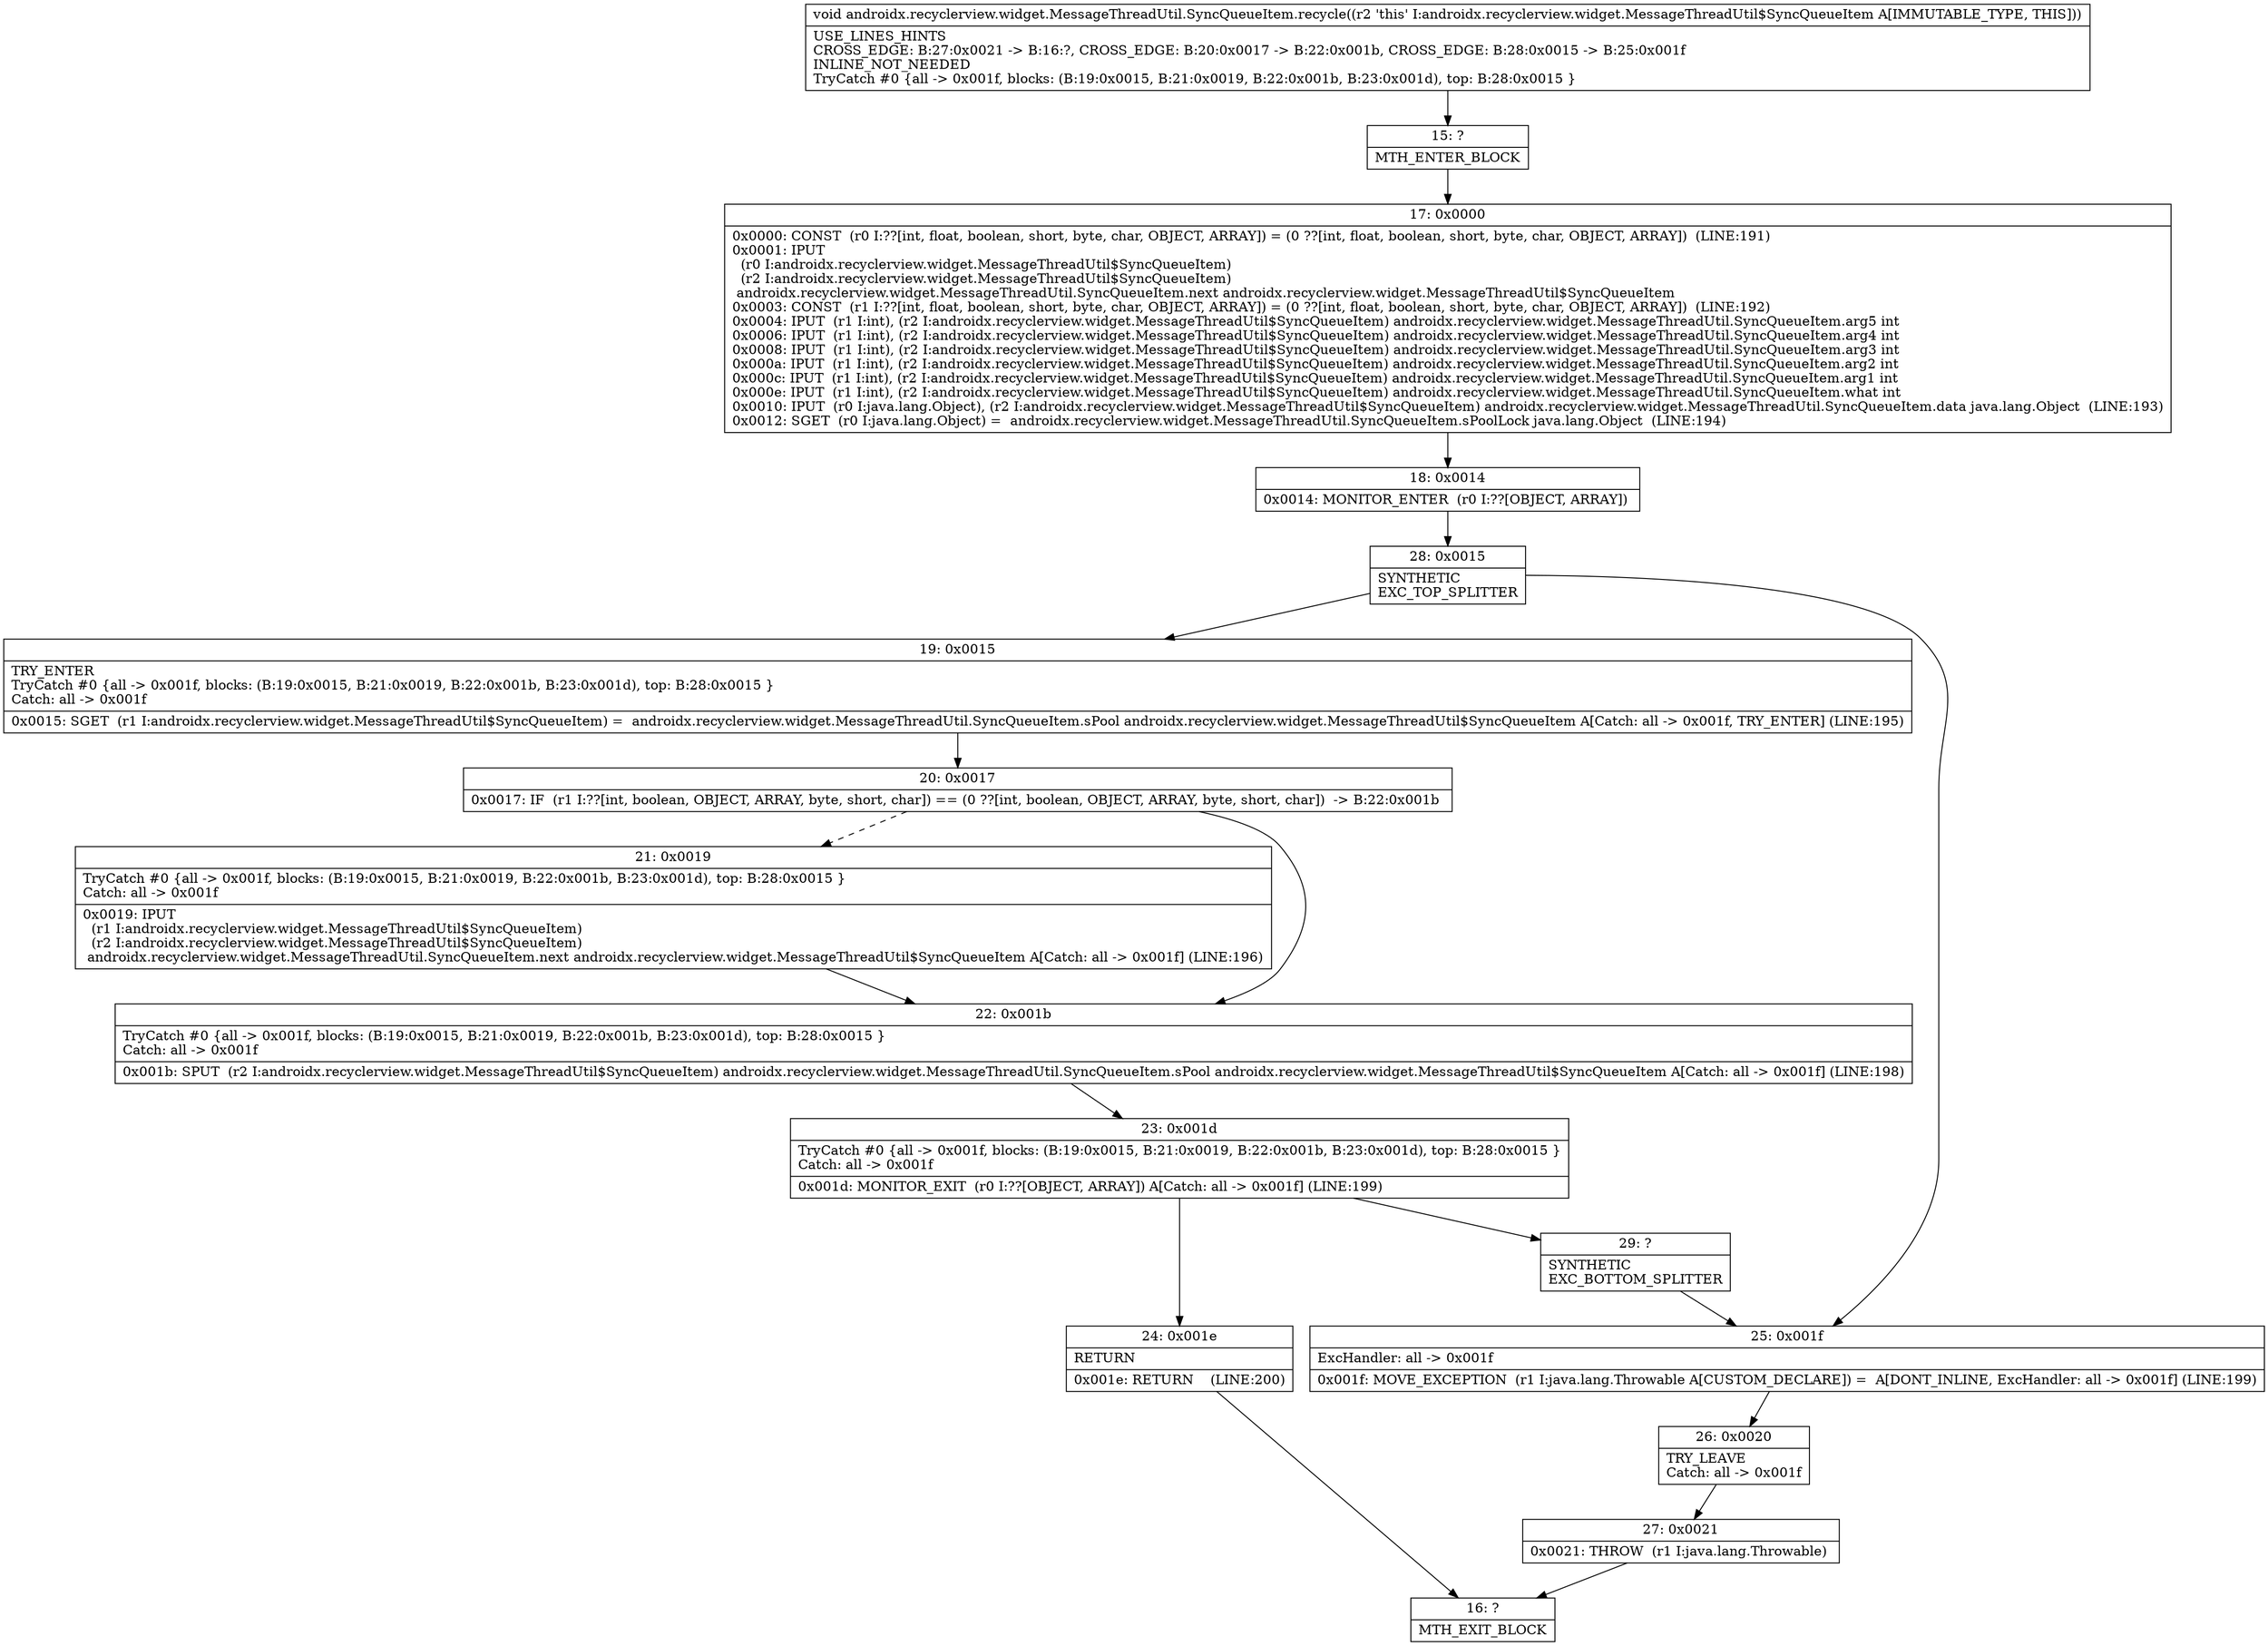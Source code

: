 digraph "CFG forandroidx.recyclerview.widget.MessageThreadUtil.SyncQueueItem.recycle()V" {
Node_15 [shape=record,label="{15\:\ ?|MTH_ENTER_BLOCK\l}"];
Node_17 [shape=record,label="{17\:\ 0x0000|0x0000: CONST  (r0 I:??[int, float, boolean, short, byte, char, OBJECT, ARRAY]) = (0 ??[int, float, boolean, short, byte, char, OBJECT, ARRAY])  (LINE:191)\l0x0001: IPUT  \l  (r0 I:androidx.recyclerview.widget.MessageThreadUtil$SyncQueueItem)\l  (r2 I:androidx.recyclerview.widget.MessageThreadUtil$SyncQueueItem)\l androidx.recyclerview.widget.MessageThreadUtil.SyncQueueItem.next androidx.recyclerview.widget.MessageThreadUtil$SyncQueueItem \l0x0003: CONST  (r1 I:??[int, float, boolean, short, byte, char, OBJECT, ARRAY]) = (0 ??[int, float, boolean, short, byte, char, OBJECT, ARRAY])  (LINE:192)\l0x0004: IPUT  (r1 I:int), (r2 I:androidx.recyclerview.widget.MessageThreadUtil$SyncQueueItem) androidx.recyclerview.widget.MessageThreadUtil.SyncQueueItem.arg5 int \l0x0006: IPUT  (r1 I:int), (r2 I:androidx.recyclerview.widget.MessageThreadUtil$SyncQueueItem) androidx.recyclerview.widget.MessageThreadUtil.SyncQueueItem.arg4 int \l0x0008: IPUT  (r1 I:int), (r2 I:androidx.recyclerview.widget.MessageThreadUtil$SyncQueueItem) androidx.recyclerview.widget.MessageThreadUtil.SyncQueueItem.arg3 int \l0x000a: IPUT  (r1 I:int), (r2 I:androidx.recyclerview.widget.MessageThreadUtil$SyncQueueItem) androidx.recyclerview.widget.MessageThreadUtil.SyncQueueItem.arg2 int \l0x000c: IPUT  (r1 I:int), (r2 I:androidx.recyclerview.widget.MessageThreadUtil$SyncQueueItem) androidx.recyclerview.widget.MessageThreadUtil.SyncQueueItem.arg1 int \l0x000e: IPUT  (r1 I:int), (r2 I:androidx.recyclerview.widget.MessageThreadUtil$SyncQueueItem) androidx.recyclerview.widget.MessageThreadUtil.SyncQueueItem.what int \l0x0010: IPUT  (r0 I:java.lang.Object), (r2 I:androidx.recyclerview.widget.MessageThreadUtil$SyncQueueItem) androidx.recyclerview.widget.MessageThreadUtil.SyncQueueItem.data java.lang.Object  (LINE:193)\l0x0012: SGET  (r0 I:java.lang.Object) =  androidx.recyclerview.widget.MessageThreadUtil.SyncQueueItem.sPoolLock java.lang.Object  (LINE:194)\l}"];
Node_18 [shape=record,label="{18\:\ 0x0014|0x0014: MONITOR_ENTER  (r0 I:??[OBJECT, ARRAY]) \l}"];
Node_28 [shape=record,label="{28\:\ 0x0015|SYNTHETIC\lEXC_TOP_SPLITTER\l}"];
Node_19 [shape=record,label="{19\:\ 0x0015|TRY_ENTER\lTryCatch #0 \{all \-\> 0x001f, blocks: (B:19:0x0015, B:21:0x0019, B:22:0x001b, B:23:0x001d), top: B:28:0x0015 \}\lCatch: all \-\> 0x001f\l|0x0015: SGET  (r1 I:androidx.recyclerview.widget.MessageThreadUtil$SyncQueueItem) =  androidx.recyclerview.widget.MessageThreadUtil.SyncQueueItem.sPool androidx.recyclerview.widget.MessageThreadUtil$SyncQueueItem A[Catch: all \-\> 0x001f, TRY_ENTER] (LINE:195)\l}"];
Node_20 [shape=record,label="{20\:\ 0x0017|0x0017: IF  (r1 I:??[int, boolean, OBJECT, ARRAY, byte, short, char]) == (0 ??[int, boolean, OBJECT, ARRAY, byte, short, char])  \-\> B:22:0x001b \l}"];
Node_21 [shape=record,label="{21\:\ 0x0019|TryCatch #0 \{all \-\> 0x001f, blocks: (B:19:0x0015, B:21:0x0019, B:22:0x001b, B:23:0x001d), top: B:28:0x0015 \}\lCatch: all \-\> 0x001f\l|0x0019: IPUT  \l  (r1 I:androidx.recyclerview.widget.MessageThreadUtil$SyncQueueItem)\l  (r2 I:androidx.recyclerview.widget.MessageThreadUtil$SyncQueueItem)\l androidx.recyclerview.widget.MessageThreadUtil.SyncQueueItem.next androidx.recyclerview.widget.MessageThreadUtil$SyncQueueItem A[Catch: all \-\> 0x001f] (LINE:196)\l}"];
Node_22 [shape=record,label="{22\:\ 0x001b|TryCatch #0 \{all \-\> 0x001f, blocks: (B:19:0x0015, B:21:0x0019, B:22:0x001b, B:23:0x001d), top: B:28:0x0015 \}\lCatch: all \-\> 0x001f\l|0x001b: SPUT  (r2 I:androidx.recyclerview.widget.MessageThreadUtil$SyncQueueItem) androidx.recyclerview.widget.MessageThreadUtil.SyncQueueItem.sPool androidx.recyclerview.widget.MessageThreadUtil$SyncQueueItem A[Catch: all \-\> 0x001f] (LINE:198)\l}"];
Node_23 [shape=record,label="{23\:\ 0x001d|TryCatch #0 \{all \-\> 0x001f, blocks: (B:19:0x0015, B:21:0x0019, B:22:0x001b, B:23:0x001d), top: B:28:0x0015 \}\lCatch: all \-\> 0x001f\l|0x001d: MONITOR_EXIT  (r0 I:??[OBJECT, ARRAY]) A[Catch: all \-\> 0x001f] (LINE:199)\l}"];
Node_24 [shape=record,label="{24\:\ 0x001e|RETURN\l|0x001e: RETURN    (LINE:200)\l}"];
Node_16 [shape=record,label="{16\:\ ?|MTH_EXIT_BLOCK\l}"];
Node_29 [shape=record,label="{29\:\ ?|SYNTHETIC\lEXC_BOTTOM_SPLITTER\l}"];
Node_25 [shape=record,label="{25\:\ 0x001f|ExcHandler: all \-\> 0x001f\l|0x001f: MOVE_EXCEPTION  (r1 I:java.lang.Throwable A[CUSTOM_DECLARE]) =  A[DONT_INLINE, ExcHandler: all \-\> 0x001f] (LINE:199)\l}"];
Node_26 [shape=record,label="{26\:\ 0x0020|TRY_LEAVE\lCatch: all \-\> 0x001f\l}"];
Node_27 [shape=record,label="{27\:\ 0x0021|0x0021: THROW  (r1 I:java.lang.Throwable) \l}"];
MethodNode[shape=record,label="{void androidx.recyclerview.widget.MessageThreadUtil.SyncQueueItem.recycle((r2 'this' I:androidx.recyclerview.widget.MessageThreadUtil$SyncQueueItem A[IMMUTABLE_TYPE, THIS]))  | USE_LINES_HINTS\lCROSS_EDGE: B:27:0x0021 \-\> B:16:?, CROSS_EDGE: B:20:0x0017 \-\> B:22:0x001b, CROSS_EDGE: B:28:0x0015 \-\> B:25:0x001f\lINLINE_NOT_NEEDED\lTryCatch #0 \{all \-\> 0x001f, blocks: (B:19:0x0015, B:21:0x0019, B:22:0x001b, B:23:0x001d), top: B:28:0x0015 \}\l}"];
MethodNode -> Node_15;Node_15 -> Node_17;
Node_17 -> Node_18;
Node_18 -> Node_28;
Node_28 -> Node_19;
Node_28 -> Node_25;
Node_19 -> Node_20;
Node_20 -> Node_21[style=dashed];
Node_20 -> Node_22;
Node_21 -> Node_22;
Node_22 -> Node_23;
Node_23 -> Node_24;
Node_23 -> Node_29;
Node_24 -> Node_16;
Node_29 -> Node_25;
Node_25 -> Node_26;
Node_26 -> Node_27;
Node_27 -> Node_16;
}

